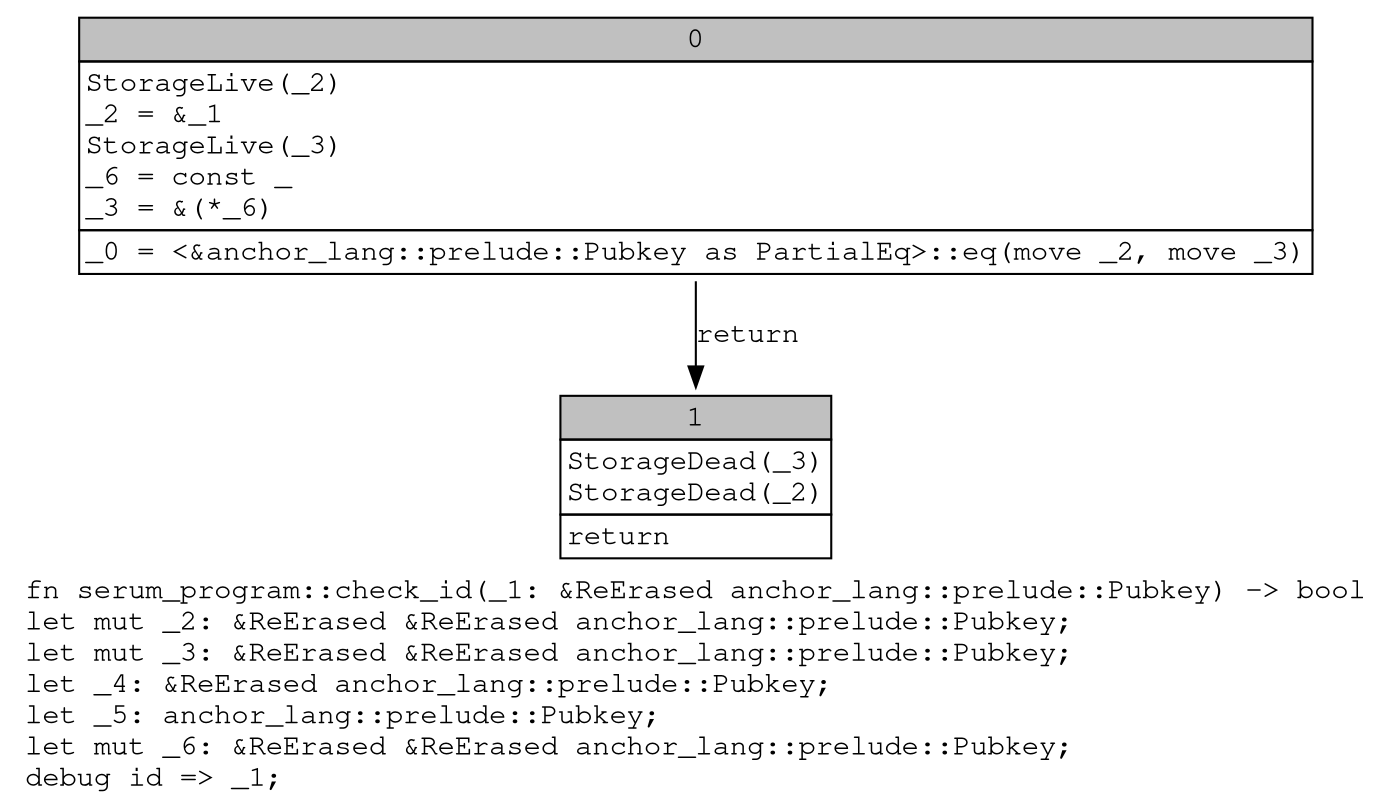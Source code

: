 digraph Mir_0_5441 {
    graph [fontname="Courier, monospace"];
    node [fontname="Courier, monospace"];
    edge [fontname="Courier, monospace"];
    label=<fn serum_program::check_id(_1: &amp;ReErased anchor_lang::prelude::Pubkey) -&gt; bool<br align="left"/>let mut _2: &amp;ReErased &amp;ReErased anchor_lang::prelude::Pubkey;<br align="left"/>let mut _3: &amp;ReErased &amp;ReErased anchor_lang::prelude::Pubkey;<br align="left"/>let _4: &amp;ReErased anchor_lang::prelude::Pubkey;<br align="left"/>let _5: anchor_lang::prelude::Pubkey;<br align="left"/>let mut _6: &amp;ReErased &amp;ReErased anchor_lang::prelude::Pubkey;<br align="left"/>debug id =&gt; _1;<br align="left"/>>;
    bb0__0_5441 [shape="none", label=<<table border="0" cellborder="1" cellspacing="0"><tr><td bgcolor="gray" align="center" colspan="1">0</td></tr><tr><td align="left" balign="left">StorageLive(_2)<br/>_2 = &amp;_1<br/>StorageLive(_3)<br/>_6 = const _<br/>_3 = &amp;(*_6)<br/></td></tr><tr><td align="left">_0 = &lt;&amp;anchor_lang::prelude::Pubkey as PartialEq&gt;::eq(move _2, move _3)</td></tr></table>>];
    bb1__0_5441 [shape="none", label=<<table border="0" cellborder="1" cellspacing="0"><tr><td bgcolor="gray" align="center" colspan="1">1</td></tr><tr><td align="left" balign="left">StorageDead(_3)<br/>StorageDead(_2)<br/></td></tr><tr><td align="left">return</td></tr></table>>];
    bb0__0_5441 -> bb1__0_5441 [label="return"];
}
